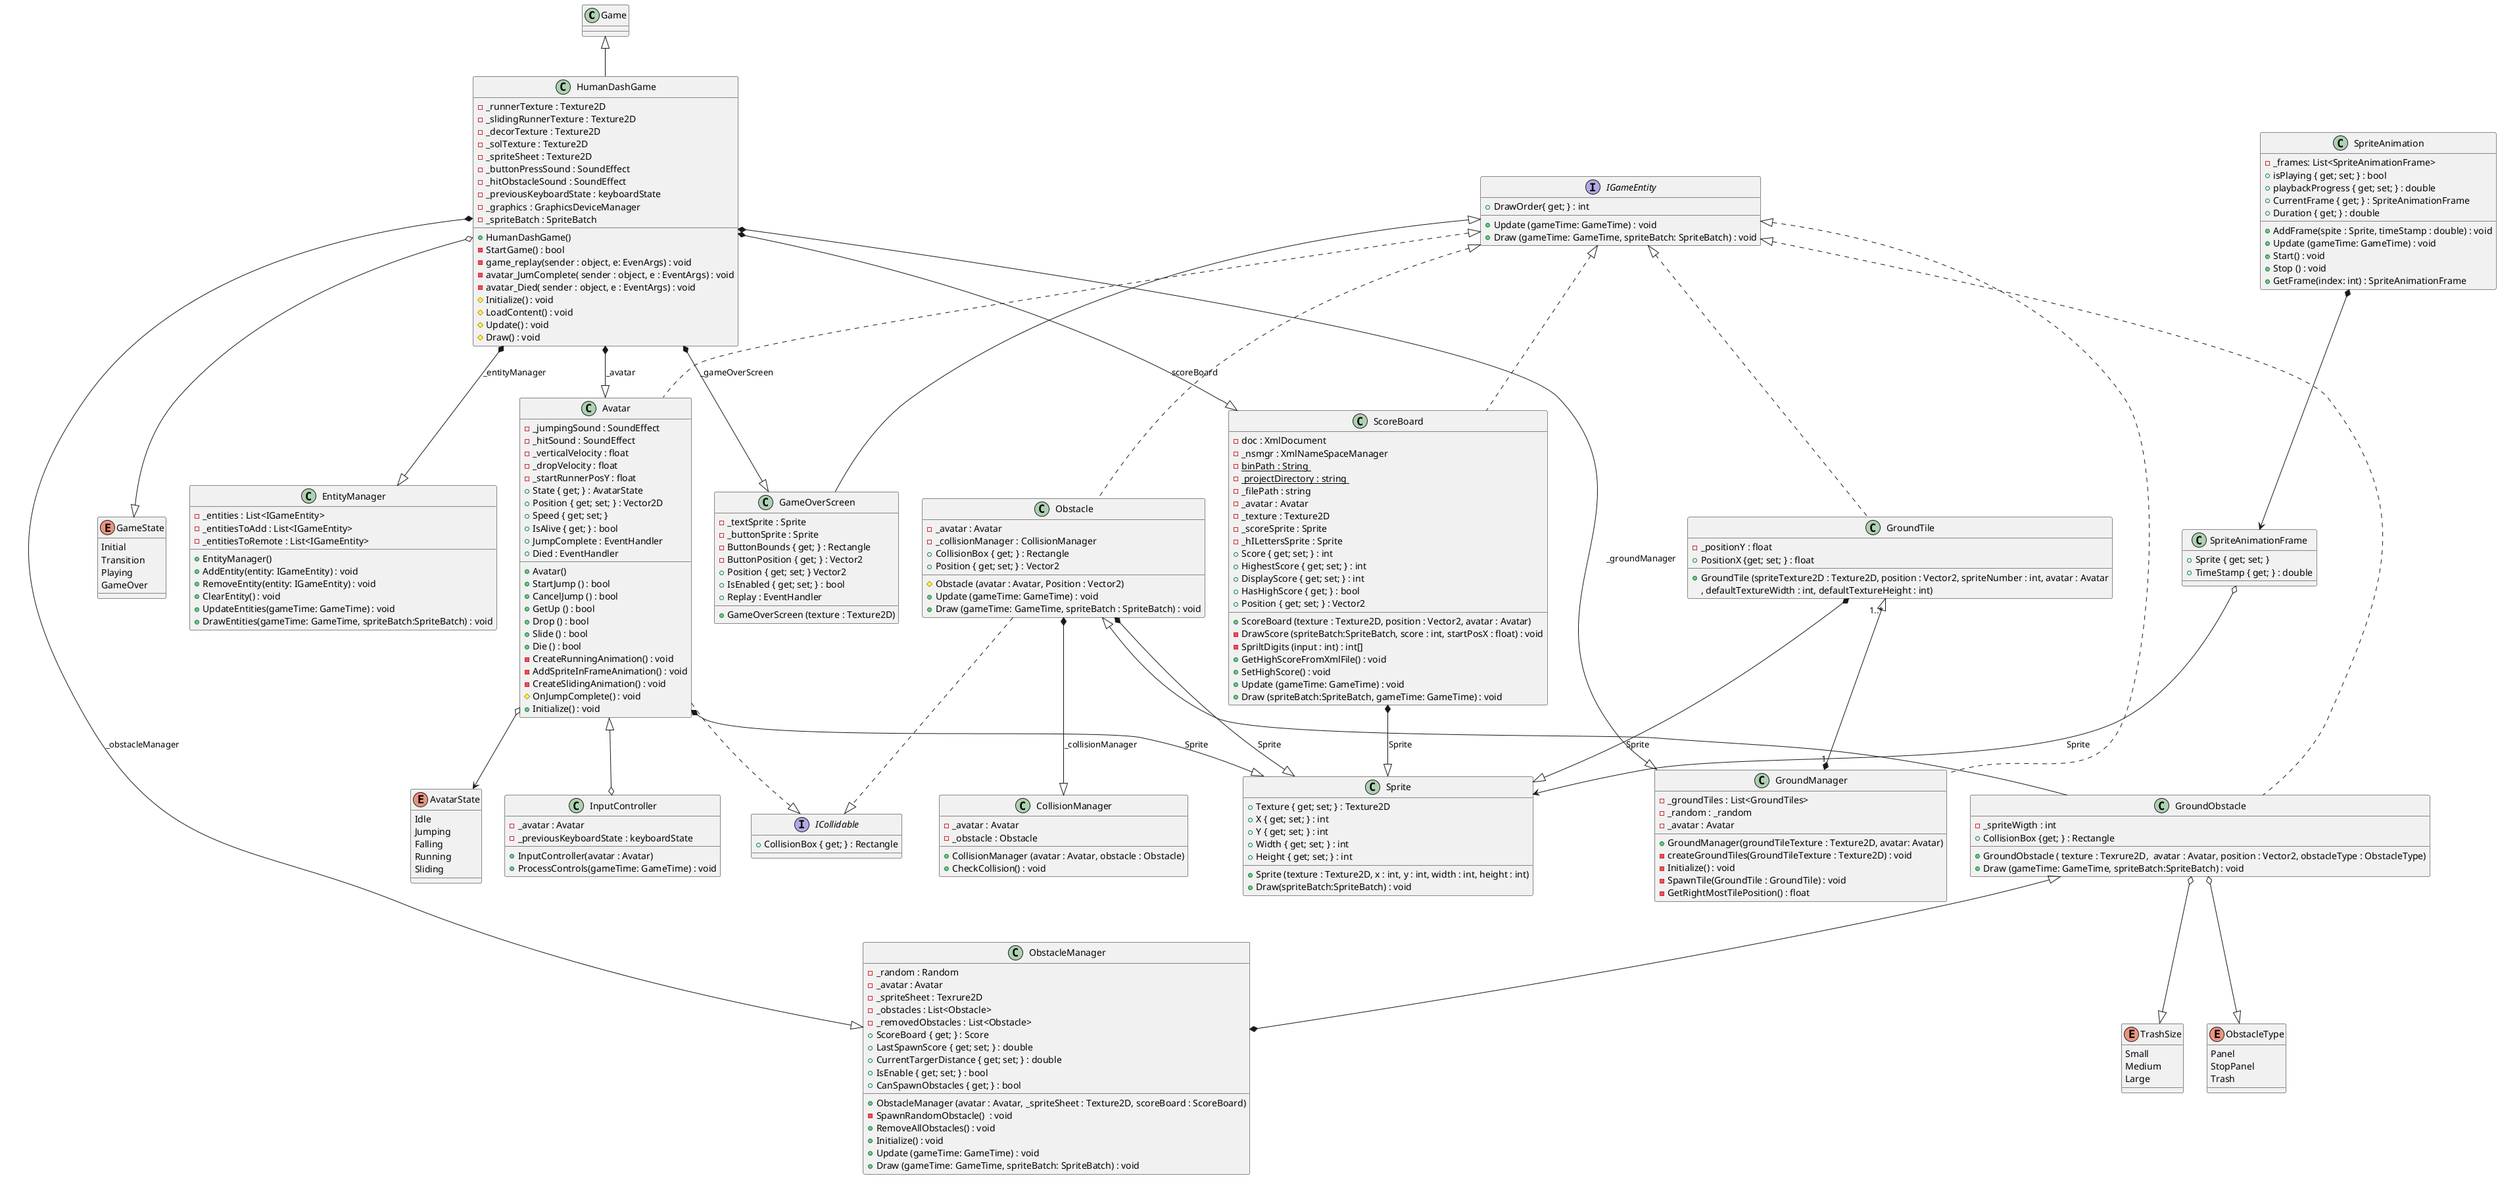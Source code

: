 @startuml
class Game{
 
}

class HumanDashGame{
    - _runnerTexture : Texture2D
    - _slidingRunnerTexture : Texture2D
    - _decorTexture : Texture2D
    - _solTexture : Texture2D
    - _spriteSheet : Texture2D
    - _buttonPressSound : SoundEffect
    - _hitObstacleSound : SoundEffect
    - _previousKeyboardState : keyboardState
    - _graphics : GraphicsDeviceManager
    - _spriteBatch : SpriteBatch
    + HumanDashGame()
    - StartGame() : bool
    - game_replay(sender : object, e: EvenArgs) : void
    - avatar_JumComplete( sender : object, e : EventArgs) : void
    - avatar_Died( sender : object, e : EventArgs) : void
    # Initialize() : void
    # LoadContent() : void
    # Update() : void
    # Draw() : void 
}
class EntityManager {
    - _entities : List<IGameEntity>
    - _entitiesToAdd : List<IGameEntity>
    - _entitiesToRemote : List<IGameEntity>
    + EntityManager()
    + AddEntity(entity: IGameEntity) : void
    + RemoveEntity(entity: IGameEntity) : void
    + ClearEntity() : void
    + UpdateEntities(gameTime: GameTime) : void
    + DrawEntities(gameTime: GameTime, spriteBatch:SpriteBatch) : void
}

interface IGameEntity{
    + DrawOrder{ get; } : int
    + Update (gameTime: GameTime) : void
    + Draw (gameTime: GameTime, spriteBatch: SpriteBatch) : void
}


class ScoreBoard {
    - doc : XmlDocument
    - _nsmgr : XmlNameSpaceManager
    - <u>binPath : String </u>
    - <u> projectDirectory : string </u>
    - _filePath : string
    - _avatar : Avatar
    - _texture : Texture2D
    - _scoreSprite : Sprite
    - _hILettersSprite : Sprite
    + Score { get; set; } : int
    + HighestScore { get; set; } : int
    + DisplayScore { get; set; } : int
    + HasHighScore { get; } : bool
    + Position { get; set; } : Vector2
    + ScoreBoard (texture : Texture2D, position : Vector2, avatar : Avatar)
    - DrawScore (spriteBatch:SpriteBatch, score : int, startPosX : float) : void
    - SpriltDigits (input : int) : int[]
    + GetHighScoreFromXmlFile() : void
    + SetHighScore() : void 
    + Update (gameTime: GameTime) : void
    + Draw (spriteBatch:SpriteBatch, gameTime: GameTime) : void
}

class Avatar {
    - _jumpingSound : SoundEffect
    - _hitSound : SoundEffect
    - _verticalVelocity : float
    - _dropVelocity : float
    - _startRunnerPosY : float
    + State { get; } : AvatarState
    + Position { get; set; } : Vector2D
    + Speed { get; set; }
    + IsAlive { get; } : bool
    + JumpComplete : EventHandler
    + Died : EventHandler
    + Avatar()
    + StartJump () : bool 
    + CancelJump () : bool
    + GetUp () : bool 
    + Drop () : bool 
    + Slide () : bool 
    + Die () : bool
    - CreateRunningAnimation() : void
    - AddSpriteInFrameAnimation() : void
    - CreateSlidingAnimation() : void
    # OnJumpComplete() : void
    + Initialize() : void
}

enum AvatarState{
    Idle
    Jumping
    Falling
    Running
    Sliding
}

enum GameState {
    Initial
    Transition
    Playing
    GameOver
    }

class Sprite{
    + Sprite (texture : Texture2D, x : int, y : int, width : int, height : int)
    + Texture { get; set; } : Texture2D
    + X { get; set; } : int
    + Y { get; set; } : int
    + Width { get; set; } : int
    + Height { get; set; } : int
    + Draw(spriteBatch:SpriteBatch) : void
}

class SpriteAnimationFrame{
    + Sprite { get; set; }
    + TimeStamp { get; } : double
}

class SpriteAnimation{
    - _frames: List<SpriteAnimationFrame>
    + isPlaying { get; set; } : bool
    + playbackProgress { get; set; } : double
    + CurrentFrame { get; } : SpriteAnimationFrame
    + Duration { get; } : double
    +AddFrame(spite : Sprite, timeStamp : double) : void
    + Update (gameTime: GameTime) : void
    + Start() : void
    + Stop () : void
    + GetFrame(index: int) : SpriteAnimationFrame    
}

class InputController{
    - _avatar : Avatar
    - _previousKeyboardState : keyboardState
    + InputController(avatar : Avatar)
    + ProcessControls(gameTime: GameTime) : void
    
}

interface ICollidable {
    + CollisionBox { get; } : Rectangle
}

enum ObstacleType {
    Panel 
    StopPanel
    Trash
}

enum TrashSize {
    Small
    Medium
    Large
}

class GameOverScreen {
    - _textSprite : Sprite
    - _buttonSprite : Sprite
    + GameOverScreen (texture : Texture2D)
    - ButtonBounds { get; } : Rectangle
    - ButtonPosition { get; } : Vector2
    + Position { get; set; } Vector2
    + IsEnabled { get; set; } : bool
    + Replay : EventHandler
    
}
class GroundObstacle{
    - _spriteWigth : int
    + GroundObstacle ( texture : Texrure2D,  avatar : Avatar, position : Vector2, obstacleType : ObstacleType)
    + CollisionBox {get; } : Rectangle
    + Draw (gameTime: GameTime, spriteBatch:SpriteBatch) : void
}

class ObstacleManager{
    - _random : Random
    - _avatar : Avatar
    - _spriteSheet : Texrure2D
    - _obstacles : List<Obstacle>
    - _removedObstacles : List<Obstacle>
    + ObstacleManager (avatar : Avatar, _spriteSheet : Texture2D, scoreBoard : ScoreBoard)
    + ScoreBoard { get; } : Score
    + LastSpawnScore { get; set; } : double
    + CurrentTargerDistance { get; set; } : double
    + IsEnable { get; set; } : bool
    + CanSpawnObstacles { get; } : bool
    - SpawnRandomObstacle()  : void
    + RemoveAllObstacles() : void
    + Initialize() : void
    + Update (gameTime: GameTime) : void
    + Draw (gameTime: GameTime, spriteBatch: SpriteBatch) : void
}

class Obstacle {
    - _avatar : Avatar
    - _collisionManager : CollisionManager
    # Obstacle (avatar : Avatar, Position : Vector2)
    + CollisionBox { get; } : Rectangle
    + Position { get; set; } : Vector2
    + Update (gameTime: GameTime) : void
    + Draw (gameTime: GameTime, spriteBatch : SpriteBatch) : void
}

class GroundManager {
    - _groundTiles : List<GroundTiles>
    - _random : _random
    - _avatar : Avatar
    + GroundManager(groundTileTexture : Texture2D, avatar: Avatar)
    - createGroundTiles(GroundTileTexture : Texture2D) : void
    - Initialize() : void
    - SpawnTile(GroundTile : GroundTile) : void
    - GetRightMostTilePosition() : float
}

class GroundTile{
    - _positionY : float
    + GroundTile (spriteTexture2D : Texture2D, position : Vector2, spriteNumber : int, avatar : Avatar
    , defaultTextureWidth : int, defaultTextureHeight : int)
    + PositionX {get; set; } : float
}

class CollisionManager {
    - _avatar : Avatar
    - _obstacle : Obstacle
    + CollisionManager (avatar : Avatar, obstacle : Obstacle)
    + CheckCollision() : void
}
  
Game <|-- HumanDashGame

Obstacle <|-- GroundObstacle
Obstacle ..|> ICollidable
Obstacle *--|> CollisionManager : _collisionManager
Obstacle *--|> Sprite : Sprite
IGameEntity <|.. ScoreBoard
IGameEntity <|.. GroundTile
IGameEntity <|.. GroundManager
IGameEntity <|-- GameOverScreen
IGameEntity <|.. Avatar
IGameEntity <|.. Obstacle
IGameEntity <|.. GroundObstacle
GroundTile "1..*" <|--* "1" GroundManager
GroundTile *--|> Sprite : Sprite

HumanDashGame *--|> GroundManager : _groundManager
HumanDashGame *--|> EntityManager : _entityManager
HumanDashGame o--|> GameState
HumanDashGame *--|> GameOverScreen : _gameOverScreen
HumanDashGame *--|> ObstacleManager : _obstacleManager
HumanDashGame *--|> ScoreBoard : scoreBoard
HumanDashGame *--|> Avatar : _avatar

ScoreBoard *--|> Sprite : Sprite

Avatar o--> AvatarState
Avatar *--|> Sprite : Sprite
Avatar ..|> ICollidable
Avatar <|--o InputController

SpriteAnimation *--> SpriteAnimationFrame

SpriteAnimationFrame o--> Sprite : Sprite

GroundObstacle <|--* ObstacleManager
GroundObstacle o--|> ObstacleType
GroundObstacle o--|> TrashSize


@enduml
